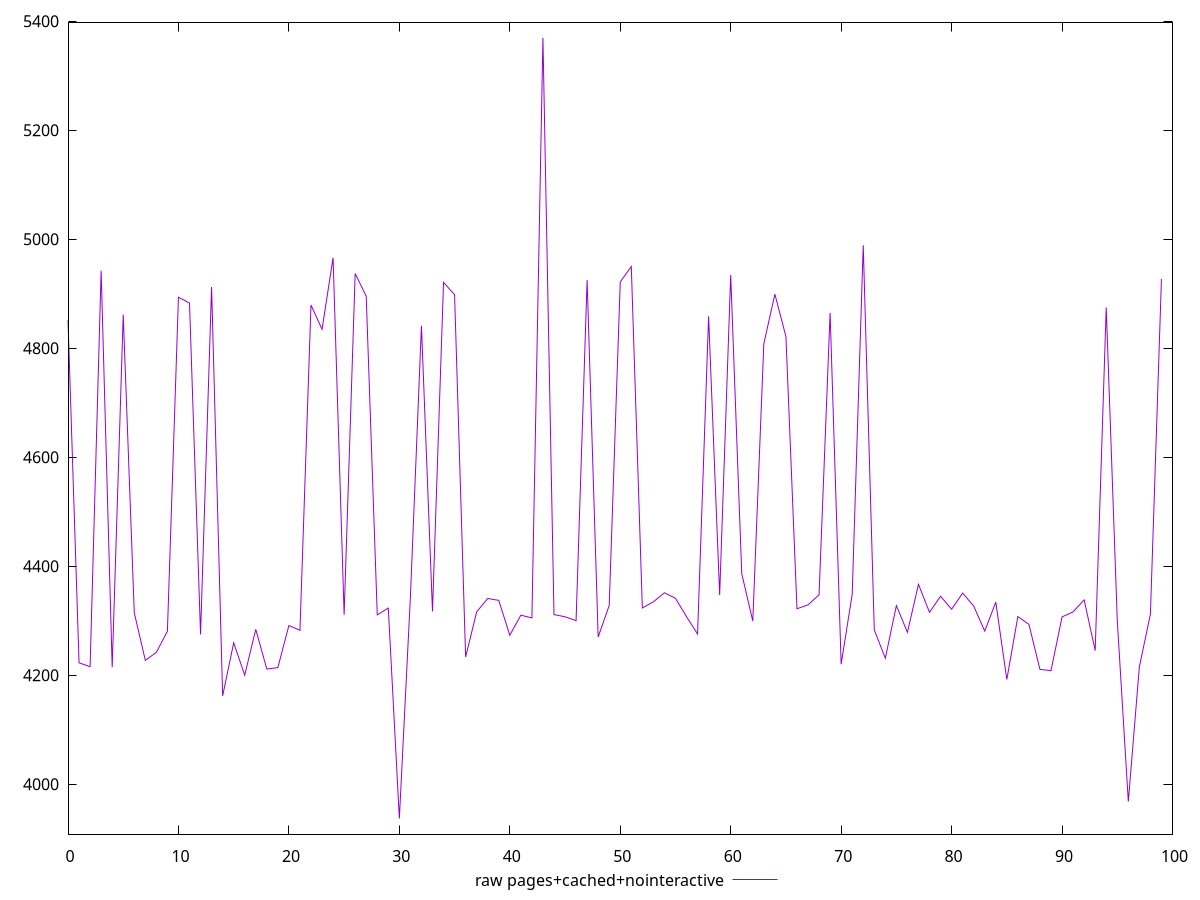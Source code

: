 $_rawPagesCachedNointeractive <<EOF
4851.450400971231
4222.72082136484
4215.673835621152
4942.35424889235
4214.6178610305915
4861.872257926161
4314.581750951153
4227.260710949029
4241.9151595171315
4280.724047243519
4893.671503991352
4883.061443526721
4274.7365400414255
4912.47307094806
4161.8494189208795
4259.42905160308
4200.000971204212
4284.134378540506
4211.267433485229
4214.0074996021995
4291.266620536426
4282.295658841475
4879.459530299468
4834.7532917466115
4966.236185554566
4310.88380816775
4937.144309243562
4895.600257201479
4310.769254991217
4323.129681570865
3936.942271881685
4343.383439999677
4841.292607173966
4317.045358765121
4920.996069222356
4898.365872677152
4233.273788088526
4316.1611350154135
4340.897687983279
4337.271557954487
4273.325709938131
4310.156577882769
4305.090692025833
5369.638317821304
4311.2281692002625
4307.270115432928
4300.146511661753
4925.21555132502
4270.018623800553
4327.979632233091
4921.768132213183
4950.075471814628
4323.33822109332
4334.754001108364
4351.233201778476
4341.1878176337395
4307.399440140118
4275.651363393104
4858.661391839765
4347.16353772797
4934.624225098324
4386.373500562085
4299.197762538564
4808.363140531635
4899.2950206189935
4821.588937927612
4321.9458790165345
4329.027671957111
4347.580787325986
4864.965043524847
4220.078356434793
4348.519539125135
4989.105733280807
4283.081288076625
4231.10273966834
4327.692410879381
4278.697348535767
4366.763681228435
4315.392399283586
4344.940321143541
4321.097746425433
4350.699039785104
4326.885679683094
4280.914053858894
4334.079752694681
4192.146432014972
4307.642662096833
4293.253152289532
4210.661581883041
4208.481138274235
4307.000979094603
4316.214330119191
4338.1905029607615
4245.248908724824
4875.053717738794
4300.360904175596
3968.075670267549
4215.400653813158
4311.880523694084
4927.287413836997
EOF
set key outside below
set terminal pngcairo
set output "report_00005_2020-11-02T22-26-11.212Z/speed-index/pages+cached+nointeractive//raw.png"
set yrange [3908.2883509628928:5398.292238740096]
plot $_rawPagesCachedNointeractive title "raw pages+cached+nointeractive" with line ,